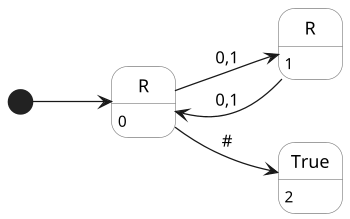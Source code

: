 @startuml
scale 350 width

left to right direction

skinparam state {
  BackgroundColor White
  BorderColor Gray
}
[*] --> S0

state "R" as S0
state "R" as S1
state "True" as S2

S0:0
S1:1
S2:2

S0 --> S1: 0,1
S1 --> S0: 0,1
S0 --> S2: #
@enduml
